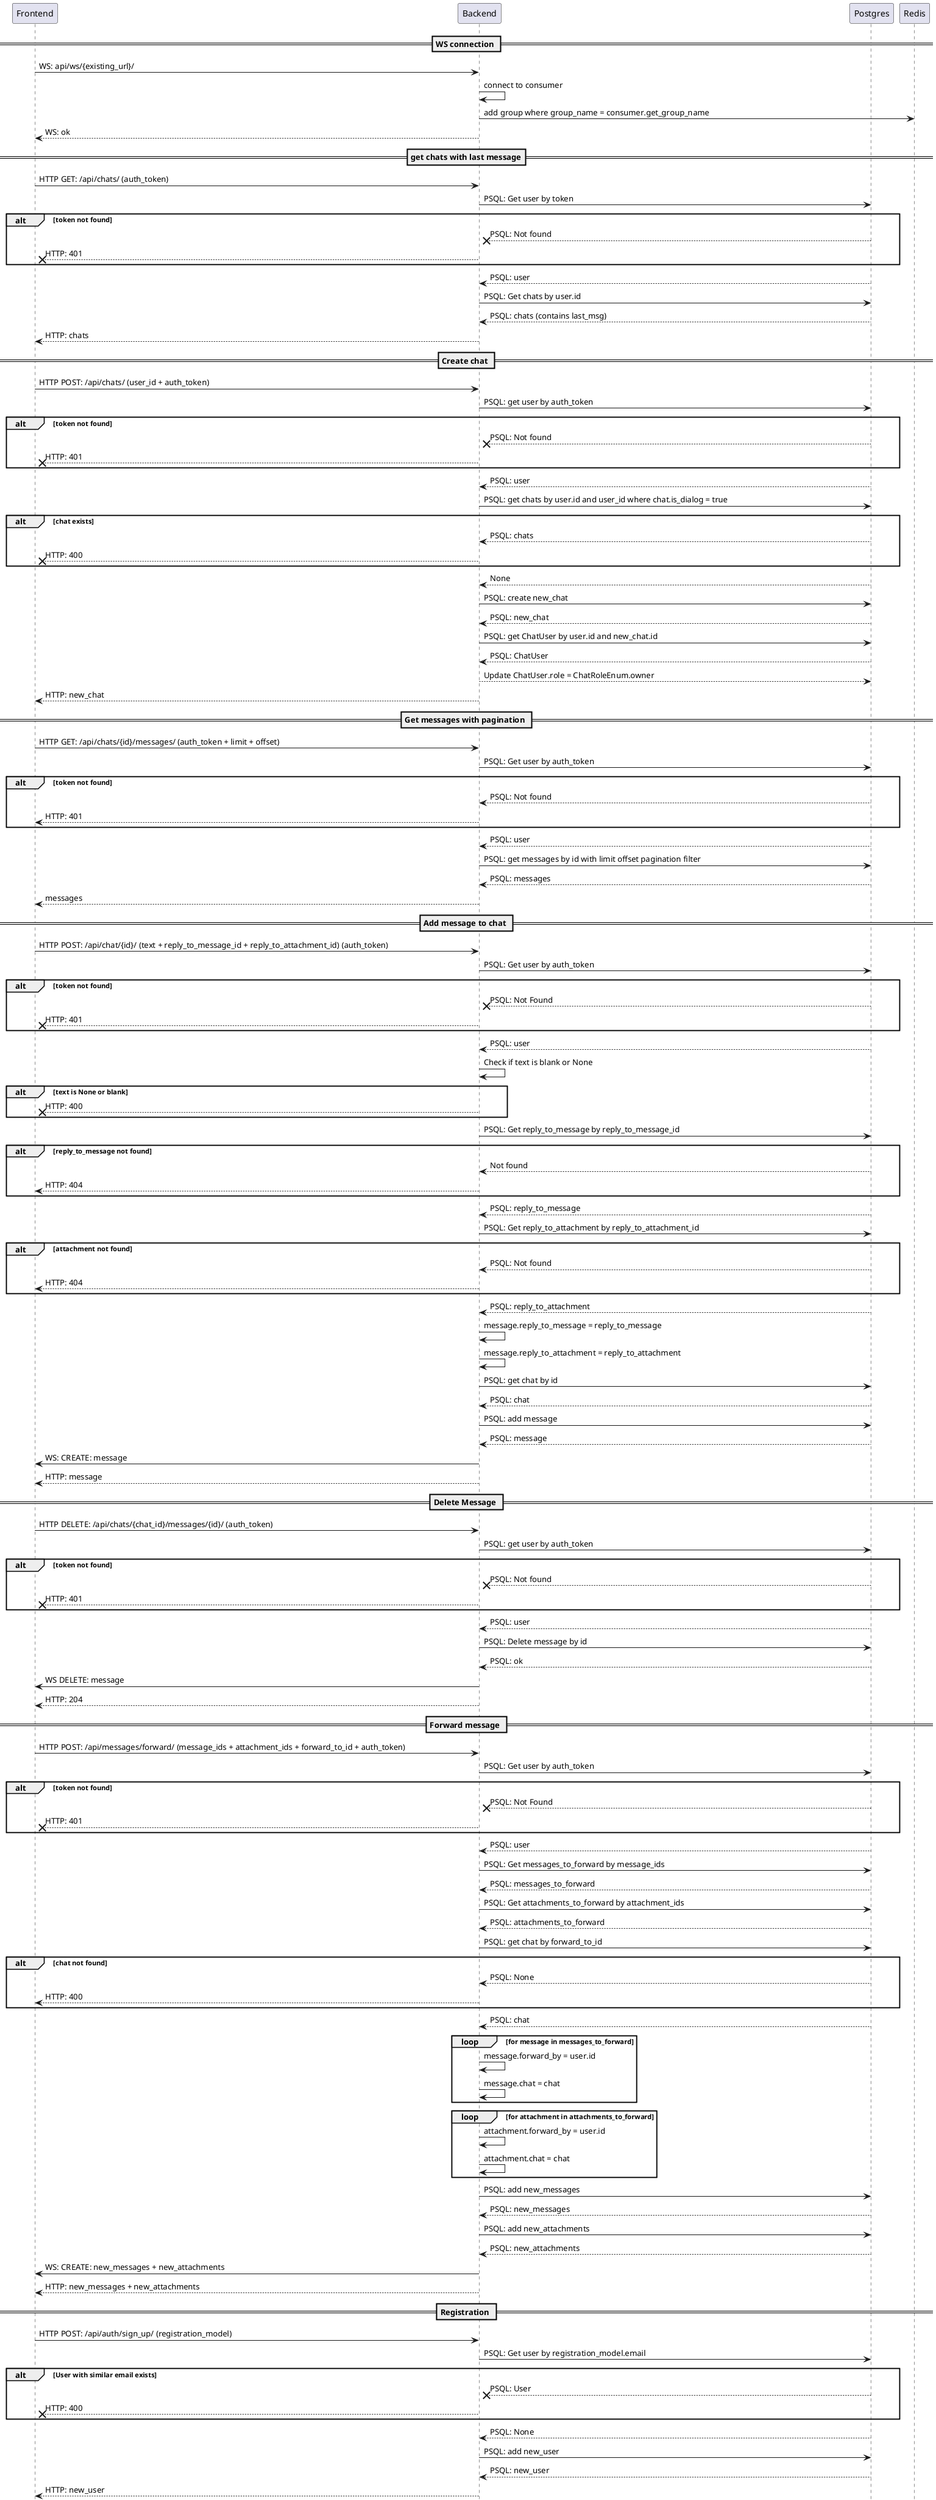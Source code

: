 @startuml
participant Frontend
participant Backend
participant Postgres
participant Redis


== WS connection ==
Frontend -> Backend: WS: api/ws/{existing_url}/
Backend -> Backend: connect to consumer
Backend -> Redis: add group where group_name = consumer.get_group_name
Backend --> Frontend: WS: ok

== get chats with last message==
Frontend -> Backend: HTTP GET: /api/chats/ (auth_token)
Backend -> Postgres: PSQL: Get user by token

alt token not found
Postgres --x Backend: PSQL: Not found
Backend --x Frontend: HTTP: 401
end alt

Postgres --> Backend: PSQL: user
Backend -> Postgres: PSQL: Get chats by user.id
Postgres --> Backend: PSQL: chats (contains last_msg)
Backend --> Frontend: HTTP: chats


== Create chat ==
Frontend -> Backend: HTTP POST: /api/chats/ (user_id + auth_token)
Backend -> Postgres: PSQL: get user by auth_token

alt token not found
Postgres --x Backend: PSQL: Not found
Backend --x Frontend: HTTP: 401
end alt

Postgres --> Backend: PSQL: user
Backend -> Postgres: PSQL: get chats by user.id and user_id where chat.is_dialog = true

alt chat exists
Postgres --> Backend: PSQL: chats
Backend --x Frontend: HTTP: 400
end alt

Postgres --> Backend: None
Backend -> Postgres: PSQL: create new_chat
Postgres --> Backend: PSQL: new_chat
Backend -> Postgres: PSQL: get ChatUser by user.id and new_chat.id
Postgres --> Backend: PSQL: ChatUser
Backend --> Postgres: Update ChatUser.role = ChatRoleEnum.owner
Backend --> Frontend: HTTP: new_chat


== Get messages with pagination ==
Frontend -> Backend: HTTP GET: /api/chats/{id}/messages/ (auth_token + limit + offset)
Backend -> Postgres: PSQL: Get user by auth_token

alt token not found
Postgres --> Backend: PSQL: Not found
Backend --> Frontend: HTTP: 401
end alt

Postgres --> Backend: PSQL: user
Backend -> Postgres: PSQL: get messages by id with limit offset pagination filter
Postgres --> Backend: PSQL: messages
Backend --> Frontend: messages


== Add message to chat ==
Frontend -> Backend: HTTP POST: /api/chat/{id}/ (text + reply_to_message_id + reply_to_attachment_id) (auth_token)
Backend -> Postgres: PSQL: Get user by auth_token

alt token not found
Postgres --x Backend: PSQL: Not Found
Backend --x Frontend: HTTP: 401
end alt

Postgres --> Backend: PSQL: user
Backend -> Backend: Check if text is blank or None

alt text is None or blank
Backend --x Frontend: HTTP: 400
end alt

Backend -> Postgres: PSQL: Get reply_to_message by reply_to_message_id

alt reply_to_message not found
Postgres --> Backend: Not found
Backend --> Frontend: HTTP: 404
end alt

Postgres --> Backend: PSQL: reply_to_message
Backend -> Postgres: PSQL: Get reply_to_attachment by reply_to_attachment_id

alt attachment not found
Postgres --> Backend: PSQL: Not found
Backend --> Frontend: HTTP: 404
end alt

Postgres --> Backend: PSQL: reply_to_attachment
Backend -> Backend: message.reply_to_message = reply_to_message
Backend -> Backend: message.reply_to_attachment = reply_to_attachment
Backend -> Postgres: PSQL: get chat by id
Postgres --> Backend: PSQL: chat
Backend -> Postgres: PSQL: add message
Postgres --> Backend: PSQL: message
Backend -> Frontend: WS: CREATE: message
Backend --> Frontend: HTTP: message


== Delete Message ==
Frontend -> Backend: HTTP DELETE: /api/chats/{chat_id}/messages/{id}/ (auth_token)
Backend -> Postgres: PSQL: get user by auth_token

alt token not found
Postgres --x Backend: PSQL: Not found
Backend --x Frontend: HTTP: 401
end alt

Postgres --> Backend: PSQL: user
Backend -> Postgres: PSQL: Delete message by id
Postgres --> Backend: PSQL: ok
Backend -> Frontend: WS DELETE: message
Backend --> Frontend: HTTP: 204


== Forward message ==
Frontend -> Backend: HTTP POST: /api/messages/forward/ (message_ids + attachment_ids + forward_to_id + auth_token)
Backend -> Postgres: PSQL: Get user by auth_token

alt token not found
Postgres --x Backend: PSQL: Not Found
Backend --x Frontend: HTTP: 401
end alt

Postgres --> Backend: PSQL: user
Backend -> Postgres: PSQL: Get messages_to_forward by message_ids
Postgres --> Backend: PSQL: messages_to_forward
Backend -> Postgres: PSQL: Get attachments_to_forward by attachment_ids
Postgres --> Backend: PSQL: attachments_to_forward
Backend -> Postgres: PSQL: get chat by forward_to_id

alt chat not found
Postgres --> Backend: PSQL: None
Backend --> Frontend: HTTP: 400
end alt

Postgres --> Backend: PSQL: chat

loop for message in messages_to_forward
Backend -> Backend: message.forward_by = user.id
Backend -> Backend: message.chat = chat
end loop

loop for attachment in attachments_to_forward
Backend -> Backend: attachment.forward_by = user.id
Backend -> Backend: attachment.chat = chat
end loop

Backend -> Postgres: PSQL: add new_messages
Postgres --> Backend: PSQL: new_messages
Backend -> Postgres: PSQL: add new_attachments
Postgres --> Backend: PSQL: new_attachments
Backend -> Frontend: WS: CREATE: new_messages + new_attachments
Backend --> Frontend: HTTP: new_messages + new_attachments

== Registration ==
Frontend -> Backend: HTTP POST: /api/auth/sign_up/ (registration_model)
Backend -> Postgres: PSQL: Get user by registration_model.email

alt User with similar email exists
Postgres --x Backend: PSQL: User
Backend --x Frontend: HTTP: 400
end alt

Postgres --> Backend: PSQL: None
Backend -> Postgres: PSQL: add new_user
Postgres --> Backend: PSQL: new_user
Backend --> Frontend: HTTP: new_user


== login ==
Frontend -> Backend: HTTP POST: /api/auth/login/ (login_model)
Backend -> Postgres: PSQL: Get user by login_model.email
Postgres --> Backend: PSQL: user_data
Backend -> Backend: Compare login_model.email with user_data.email and login_model.password  with user_data.password

alt data is not similar
Backend --x Frontend: HTTP: 400
end alt

Backend --> Frontend: HTTP: Token


== Get users with pagination ==
Frontend -> Backend: HTTP GET: /api/users/ (limit + offset + email + auth_token)
Backend -> Postgres: PSQL: Get user by auth_token

alt token not found
Postgres --x Backend: PSQL: Not Found
Backend --x Frontend: HTTP: 401
end alt

Postgres --> Backend: PSQL: user
Backend -> Postgres: PSQL: Get users with limit + offset + email filter
Postgres --> Backend: PSQL:users
Backend --> Frontend: users

== Upload profile picture ==
Frontend -> Backend: HTTP POST: /api/users/{id}/ (profile_picture + auth_token)
Backend -> Postgres: PSQL: Get user by auth_token

alt token not found
Postgres --x Backend: PSQL: Not Found
Backend --x Frontend: HTTP: 401
end alt

Postgres --> Backend: PSQL: user

Backend -> Backend: save profile_picture to media storage
Backend -> Postgres: PSQL: Update user.profile_picture = profile_picture
Postgres --> Backend: PSQL OK
Backend --> Frontend: HTTP: user


== add attachment ==
Frontend -> Backend: HTTP POST: /api/chats/{id}/attachments (auth_token + attachment + reply_to_message_id + reply_to_attachment_id)
Backend -> Postgres: PSQL: Get user by auth_token

alt token not found
Postgres --x Backend: PSQL: Not Found
Backend --x Frontend: HTTP: 401
end alt

Postgres --> Backend: PSQL: user
Backend -> Postgres: PSQL: Get chat by id

alt chat not found
Postgres --x Backend: PSQL: Not Found
Backend --x Frontend: HTTP: 404
end alt

Backend -> Postgres: PSQL: Get reply_to_message by reply_to_message_id

alt reply_to_message not found
Postgres --> Backend: Not found
Backend --> Frontend: HTTP: 404
end alt

Postgres --> Backend: PSQL: reply_to_message
Backend -> Postgres: PSQL: Get reply_to_attachment by reply_to_attachment_id

alt attachment not found
Postgres --> Backend: PSQL: Not found
Backend --> Frontend: HTTP: 404
end alt

Postgres --> Backend: PSQL: reply_to_attachment
Backend -> Backend: attachment.reply_to_attachment = reply_to_attachment
Backend -> Backend: attachment.reply_to_message = reply_to_message
Postgres --> Backend: PSQL: chat
Backend -> Backend: save attachment.file to media storage
Backend -> Postgres: PSQL: add attachment
Postgres --> Backend: PSQL: attachment

Backend -> Frontend: WS: CREATE: attachment
Backend --> Frontend: HTTP: attachment

== Delete attachment ==
Frontend -> Backend: HTTP DELETE: /api/attachments/{id}
Backend -> Postgres: PSQL: Get user by auth_token

alt token not found
Postgres --x Backend: PSQL: Not Found
Backend --x Frontend: HTTP: 401
end alt

Postgres --> Backend: PSQL: user
Backend -> Postgres: PSQL: Get attachment by id

alt attachment not found
Postgres --x Backend: PSQL: Not Found
Backend --x Frontend: HTTP: 404
end alt

Postgres --> Backend: PSQL: attachment
Backend -> Postgres: PSQL: Get chat by attachment.chat.id
Postgres --> Backend: PSQL: chat
Backend -> Backend: chat.users contains user

alt user isn't member of the chat
Backend --x Frontend: HTTP: 400
end alt

Backend -> Postgres: PSQL: Delete attachment
Postgres --> Backend: PSQL: OK
Backend -> Frontend: WS: DELETE: attachment
Backend --> Frontend: HTTP: 204

== Get attachments with pagination ==
Frontend -> Backend: HTTP GET: /api/chats/{id}/attachments (limit + offset + auth_token)
Backend -> Postgres: PSQL: Get user by auth_token

alt token not found
Postgres --x Backend: PSQL: Not Found
Backend --x Frontend: HTTP: 401
end alt

Postgres --> Backend: PSQL: user
Backend -> Postgres: PSQL: Get chat by id

alt chat not found
Postgres --x Backend: PSQL: Not Found
Backend --x Frontend: HTTP: 404
end alt

Postgres --> Backend: PSQL: chat
Backend -> Postgres: PSQL: get attachments with limit offset filters
Postgres --> Backend: PSQL:  attachments
Backend --> Frontend: HTTP: attachments

== set user role in chat ==
Frontend -> Backend: HTTP PATCH: /api/chats/{id}/users/{user_id} (auth_token + new_role)
Backend -> Postgres: PSQL: Get user by auth_token

alt token not found
Postgres --x Backend: PSQL: Not Found
Backend --x Frontend: HTTP: 401
end alt

Postgres --> Backend: PSQL: user
Backend -> Postgres: PSQL: get role by user.id
Postgres --> Backend: PSQL: role

Backend -> Backend: check role
alt role is not ChatRoleEnum.owner or RoleEnum.admin
Backend --x Frontend: HTTP: 403
end alt

Backend -> Postgres: PSQL: get role by user_id
Postgres --> Backend: PSQL: role
Backend -> Backend: check role

alt role is ChatRoleEnum.owner (owner role is immutable)
Backend --x Frontend: HTTP: 403
end alt

Backend -> Postgres: PSQL: Get chat_user by id and user_id

alt chat_user not found
Postgres --x Backend: PSQL: Not Found
Backend --x Frontend: HTTP: 404
end alt

Postgres -> Backend: PSQL: chat_user
Backend -> Postgres: PSQL: Update chat_user.role = new_role
Postgres --> Backend: PSQL: OK
Backend --> Frontend: HTTP: 204

== add user to chat ==
Frontend -> Backend: HTTP PATCH: /api/chats/{id}/users (user_ids + auth_token)
Backend -> Postgres: PSQL: Get user by auth_token

alt token not found
Postgres --x Backend: PSQL: Not Found
Backend --x Frontend: HTTP: 401
end alt

Postgres --> Backend: PSQL: user
Backend -> Postgres: PSQL: get role by user.id
Postgres --> Backend: PSQL: role

Backend -> Backend: check role
alt role is not ChatRoleEnum.owner or ChatRoleEnum.admin
Backend --x Frontend: HTTP: 403
end alt

Backend -> Postgres: PSQL: Get chat by id

alt chat not found
Postgres --x Backend: PSQL: Not Found
Backend --x Frontend: HTTP: 404
end alt

Postgres --> Backend: PSQL: chat
Backend -> Postgres: PSQL: get new_chat_users by user_ids
Postgres --> Backend: PSQL: new_chat_users
Backend -> Postgres: PSQL: Update chat.users append new_chat_users
Postgres --> Backend: PSQL: OK
Backend --> Frontend: HTTP: 204

== delete user from chat ==
Frontend -> Backend: HTTP DELETE: /api/chats/{id}/users/{user_id} (auth_token)
Backend -> Postgres: PSQL: Get user by auth_token

alt token not found
Postgres --x Backend: PSQL: Not Found
Backend --x Frontend: HTTP: 401
end alt

Postgres --> Backend: PSQL: user
Backend -> Postgres: PSQL: get role by user.id
Postgres --> Backend: PSQL: role

Backend -> Backend: check role
alt role is not ChatRoleEnum.owner or RoleEnum.admin
Backend --x Frontend: HTTP: 403
end alt

Backend -> Postgres: PSQL: get role by id user_id
Postgres --> Backend: PSQL: role
Backend -> Backend: check role

alt role is ChatRoleEnum.owner (owner role is immutable)
Backend --x Frontend: HTTP: 403
end alt

Backend -> Postgres: PSQL: remove chat_user by id and user_id

alt chat_user not found
Postgres --x Backend: PSQL: Not Found
Backend --x Frontend: HTTP: 404
end alt

Postgres --> Backend: PSQL: OK
Backend --> Frontend: HTTP: 204
@enduml